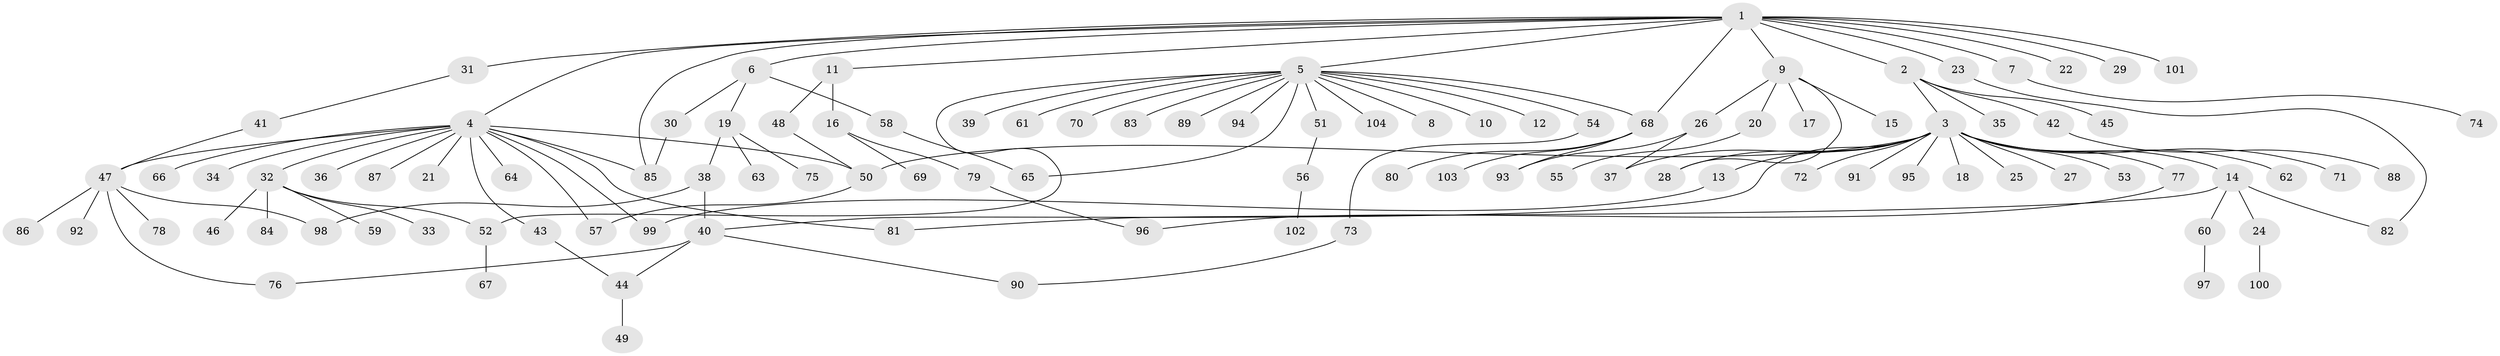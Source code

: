 // original degree distribution, {15: 0.00684931506849315, 7: 0.02054794520547945, 19: 0.00684931506849315, 1: 0.5068493150684932, 16: 0.00684931506849315, 17: 0.00684931506849315, 5: 0.02054794520547945, 3: 0.08904109589041095, 2: 0.2945205479452055, 4: 0.02054794520547945, 6: 0.0136986301369863, 8: 0.00684931506849315}
// Generated by graph-tools (version 1.1) at 2025/50/03/04/25 22:50:24]
// undirected, 104 vertices, 124 edges
graph export_dot {
  node [color=gray90,style=filled];
  1;
  2;
  3;
  4;
  5;
  6;
  7;
  8;
  9;
  10;
  11;
  12;
  13;
  14;
  15;
  16;
  17;
  18;
  19;
  20;
  21;
  22;
  23;
  24;
  25;
  26;
  27;
  28;
  29;
  30;
  31;
  32;
  33;
  34;
  35;
  36;
  37;
  38;
  39;
  40;
  41;
  42;
  43;
  44;
  45;
  46;
  47;
  48;
  49;
  50;
  51;
  52;
  53;
  54;
  55;
  56;
  57;
  58;
  59;
  60;
  61;
  62;
  63;
  64;
  65;
  66;
  67;
  68;
  69;
  70;
  71;
  72;
  73;
  74;
  75;
  76;
  77;
  78;
  79;
  80;
  81;
  82;
  83;
  84;
  85;
  86;
  87;
  88;
  89;
  90;
  91;
  92;
  93;
  94;
  95;
  96;
  97;
  98;
  99;
  100;
  101;
  102;
  103;
  104;
  1 -- 2 [weight=1.0];
  1 -- 4 [weight=1.0];
  1 -- 5 [weight=1.0];
  1 -- 6 [weight=1.0];
  1 -- 7 [weight=1.0];
  1 -- 9 [weight=1.0];
  1 -- 11 [weight=1.0];
  1 -- 22 [weight=1.0];
  1 -- 23 [weight=1.0];
  1 -- 29 [weight=1.0];
  1 -- 31 [weight=1.0];
  1 -- 68 [weight=1.0];
  1 -- 85 [weight=1.0];
  1 -- 101 [weight=1.0];
  2 -- 3 [weight=1.0];
  2 -- 35 [weight=1.0];
  2 -- 42 [weight=1.0];
  2 -- 45 [weight=1.0];
  3 -- 13 [weight=1.0];
  3 -- 14 [weight=1.0];
  3 -- 18 [weight=1.0];
  3 -- 25 [weight=1.0];
  3 -- 27 [weight=1.0];
  3 -- 28 [weight=1.0];
  3 -- 37 [weight=1.0];
  3 -- 40 [weight=1.0];
  3 -- 50 [weight=1.0];
  3 -- 53 [weight=1.0];
  3 -- 62 [weight=1.0];
  3 -- 71 [weight=1.0];
  3 -- 72 [weight=1.0];
  3 -- 77 [weight=1.0];
  3 -- 91 [weight=1.0];
  3 -- 95 [weight=1.0];
  4 -- 21 [weight=1.0];
  4 -- 32 [weight=1.0];
  4 -- 34 [weight=1.0];
  4 -- 36 [weight=1.0];
  4 -- 43 [weight=1.0];
  4 -- 47 [weight=1.0];
  4 -- 50 [weight=1.0];
  4 -- 57 [weight=1.0];
  4 -- 64 [weight=1.0];
  4 -- 66 [weight=1.0];
  4 -- 81 [weight=1.0];
  4 -- 85 [weight=1.0];
  4 -- 87 [weight=1.0];
  4 -- 99 [weight=1.0];
  5 -- 8 [weight=1.0];
  5 -- 10 [weight=1.0];
  5 -- 12 [weight=1.0];
  5 -- 39 [weight=1.0];
  5 -- 51 [weight=1.0];
  5 -- 52 [weight=1.0];
  5 -- 54 [weight=1.0];
  5 -- 61 [weight=1.0];
  5 -- 65 [weight=1.0];
  5 -- 68 [weight=1.0];
  5 -- 70 [weight=1.0];
  5 -- 83 [weight=1.0];
  5 -- 89 [weight=1.0];
  5 -- 94 [weight=1.0];
  5 -- 104 [weight=1.0];
  6 -- 19 [weight=1.0];
  6 -- 30 [weight=1.0];
  6 -- 58 [weight=1.0];
  7 -- 74 [weight=1.0];
  9 -- 15 [weight=1.0];
  9 -- 17 [weight=1.0];
  9 -- 20 [weight=1.0];
  9 -- 26 [weight=1.0];
  9 -- 28 [weight=1.0];
  11 -- 16 [weight=1.0];
  11 -- 48 [weight=1.0];
  13 -- 99 [weight=1.0];
  14 -- 24 [weight=1.0];
  14 -- 60 [weight=1.0];
  14 -- 81 [weight=1.0];
  14 -- 82 [weight=1.0];
  16 -- 69 [weight=1.0];
  16 -- 79 [weight=1.0];
  19 -- 38 [weight=1.0];
  19 -- 63 [weight=1.0];
  19 -- 75 [weight=1.0];
  20 -- 55 [weight=1.0];
  23 -- 82 [weight=1.0];
  24 -- 100 [weight=1.0];
  26 -- 37 [weight=1.0];
  26 -- 93 [weight=1.0];
  30 -- 85 [weight=1.0];
  31 -- 41 [weight=1.0];
  32 -- 33 [weight=1.0];
  32 -- 46 [weight=1.0];
  32 -- 52 [weight=1.0];
  32 -- 59 [weight=1.0];
  32 -- 84 [weight=1.0];
  38 -- 40 [weight=1.0];
  38 -- 98 [weight=1.0];
  40 -- 44 [weight=1.0];
  40 -- 76 [weight=1.0];
  40 -- 90 [weight=1.0];
  41 -- 47 [weight=1.0];
  42 -- 88 [weight=1.0];
  43 -- 44 [weight=1.0];
  44 -- 49 [weight=1.0];
  47 -- 76 [weight=1.0];
  47 -- 78 [weight=1.0];
  47 -- 86 [weight=1.0];
  47 -- 92 [weight=1.0];
  47 -- 98 [weight=1.0];
  48 -- 50 [weight=1.0];
  50 -- 57 [weight=1.0];
  51 -- 56 [weight=1.0];
  52 -- 67 [weight=1.0];
  54 -- 73 [weight=1.0];
  56 -- 102 [weight=1.0];
  58 -- 65 [weight=1.0];
  60 -- 97 [weight=1.0];
  68 -- 80 [weight=1.0];
  68 -- 93 [weight=1.0];
  68 -- 103 [weight=1.0];
  73 -- 90 [weight=1.0];
  77 -- 96 [weight=1.0];
  79 -- 96 [weight=1.0];
}
